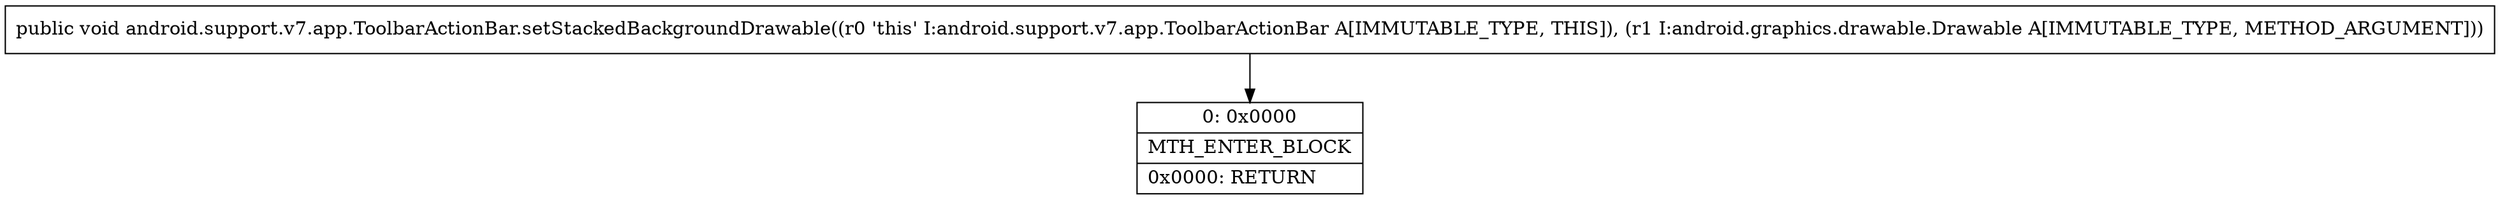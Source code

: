 digraph "CFG forandroid.support.v7.app.ToolbarActionBar.setStackedBackgroundDrawable(Landroid\/graphics\/drawable\/Drawable;)V" {
Node_0 [shape=record,label="{0\:\ 0x0000|MTH_ENTER_BLOCK\l|0x0000: RETURN   \l}"];
MethodNode[shape=record,label="{public void android.support.v7.app.ToolbarActionBar.setStackedBackgroundDrawable((r0 'this' I:android.support.v7.app.ToolbarActionBar A[IMMUTABLE_TYPE, THIS]), (r1 I:android.graphics.drawable.Drawable A[IMMUTABLE_TYPE, METHOD_ARGUMENT])) }"];
MethodNode -> Node_0;
}

